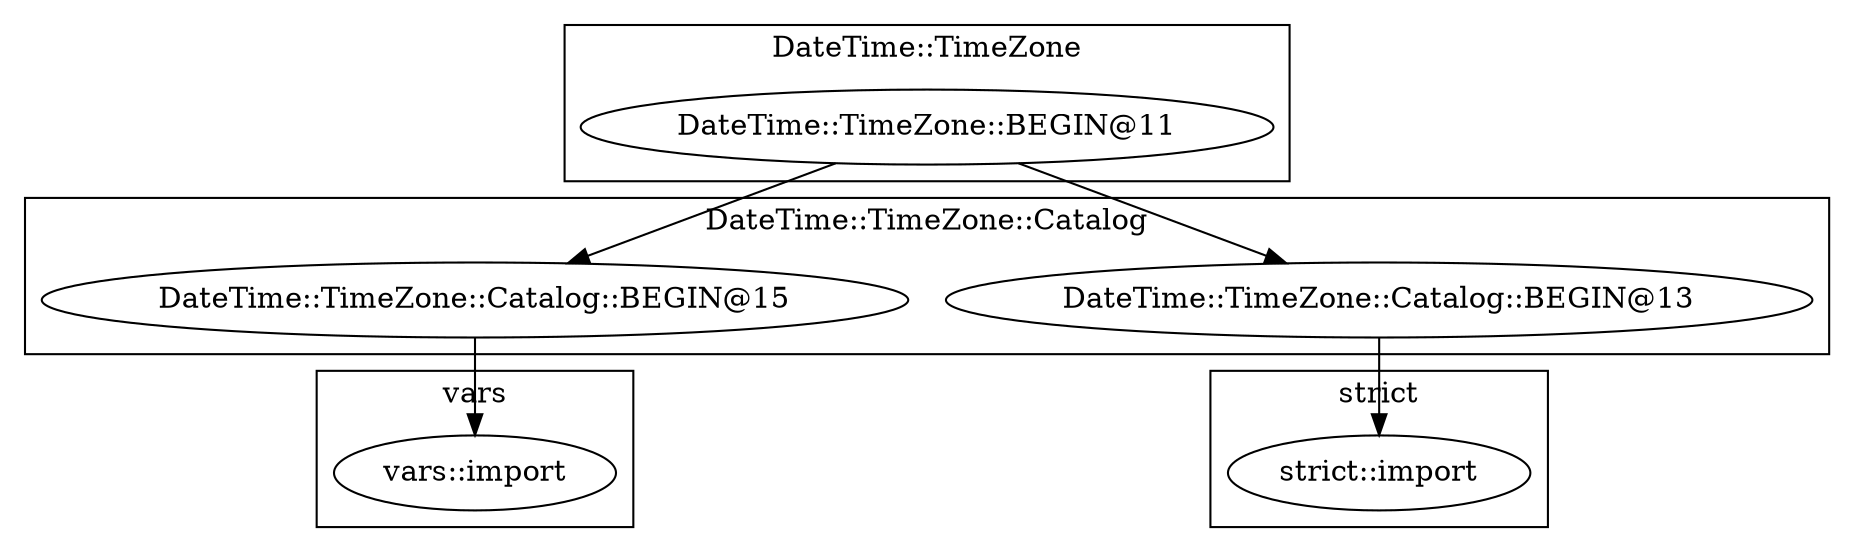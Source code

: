digraph {
graph [overlap=false]
subgraph cluster_DateTime_TimeZone_Catalog {
	label="DateTime::TimeZone::Catalog";
	"DateTime::TimeZone::Catalog::BEGIN@15";
	"DateTime::TimeZone::Catalog::BEGIN@13";
}
subgraph cluster_DateTime_TimeZone {
	label="DateTime::TimeZone";
	"DateTime::TimeZone::BEGIN@11";
}
subgraph cluster_vars {
	label="vars";
	"vars::import";
}
subgraph cluster_strict {
	label="strict";
	"strict::import";
}
"DateTime::TimeZone::BEGIN@11" -> "DateTime::TimeZone::Catalog::BEGIN@13";
"DateTime::TimeZone::BEGIN@11" -> "DateTime::TimeZone::Catalog::BEGIN@15";
"DateTime::TimeZone::Catalog::BEGIN@15" -> "vars::import";
"DateTime::TimeZone::Catalog::BEGIN@13" -> "strict::import";
}
